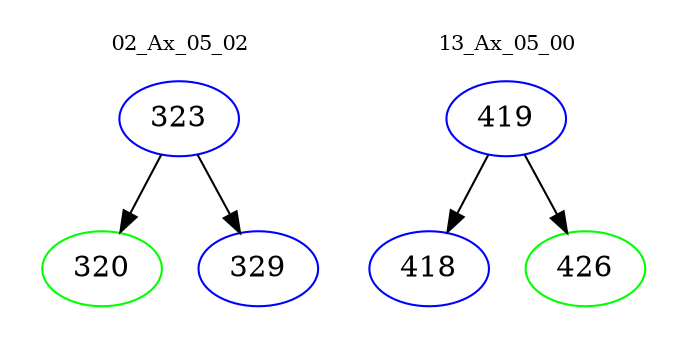 digraph{
subgraph cluster_0 {
color = white
label = "02_Ax_05_02";
fontsize=10;
T0_323 [label="323", color="blue"]
T0_323 -> T0_320 [color="black"]
T0_320 [label="320", color="green"]
T0_323 -> T0_329 [color="black"]
T0_329 [label="329", color="blue"]
}
subgraph cluster_1 {
color = white
label = "13_Ax_05_00";
fontsize=10;
T1_419 [label="419", color="blue"]
T1_419 -> T1_418 [color="black"]
T1_418 [label="418", color="blue"]
T1_419 -> T1_426 [color="black"]
T1_426 [label="426", color="green"]
}
}
